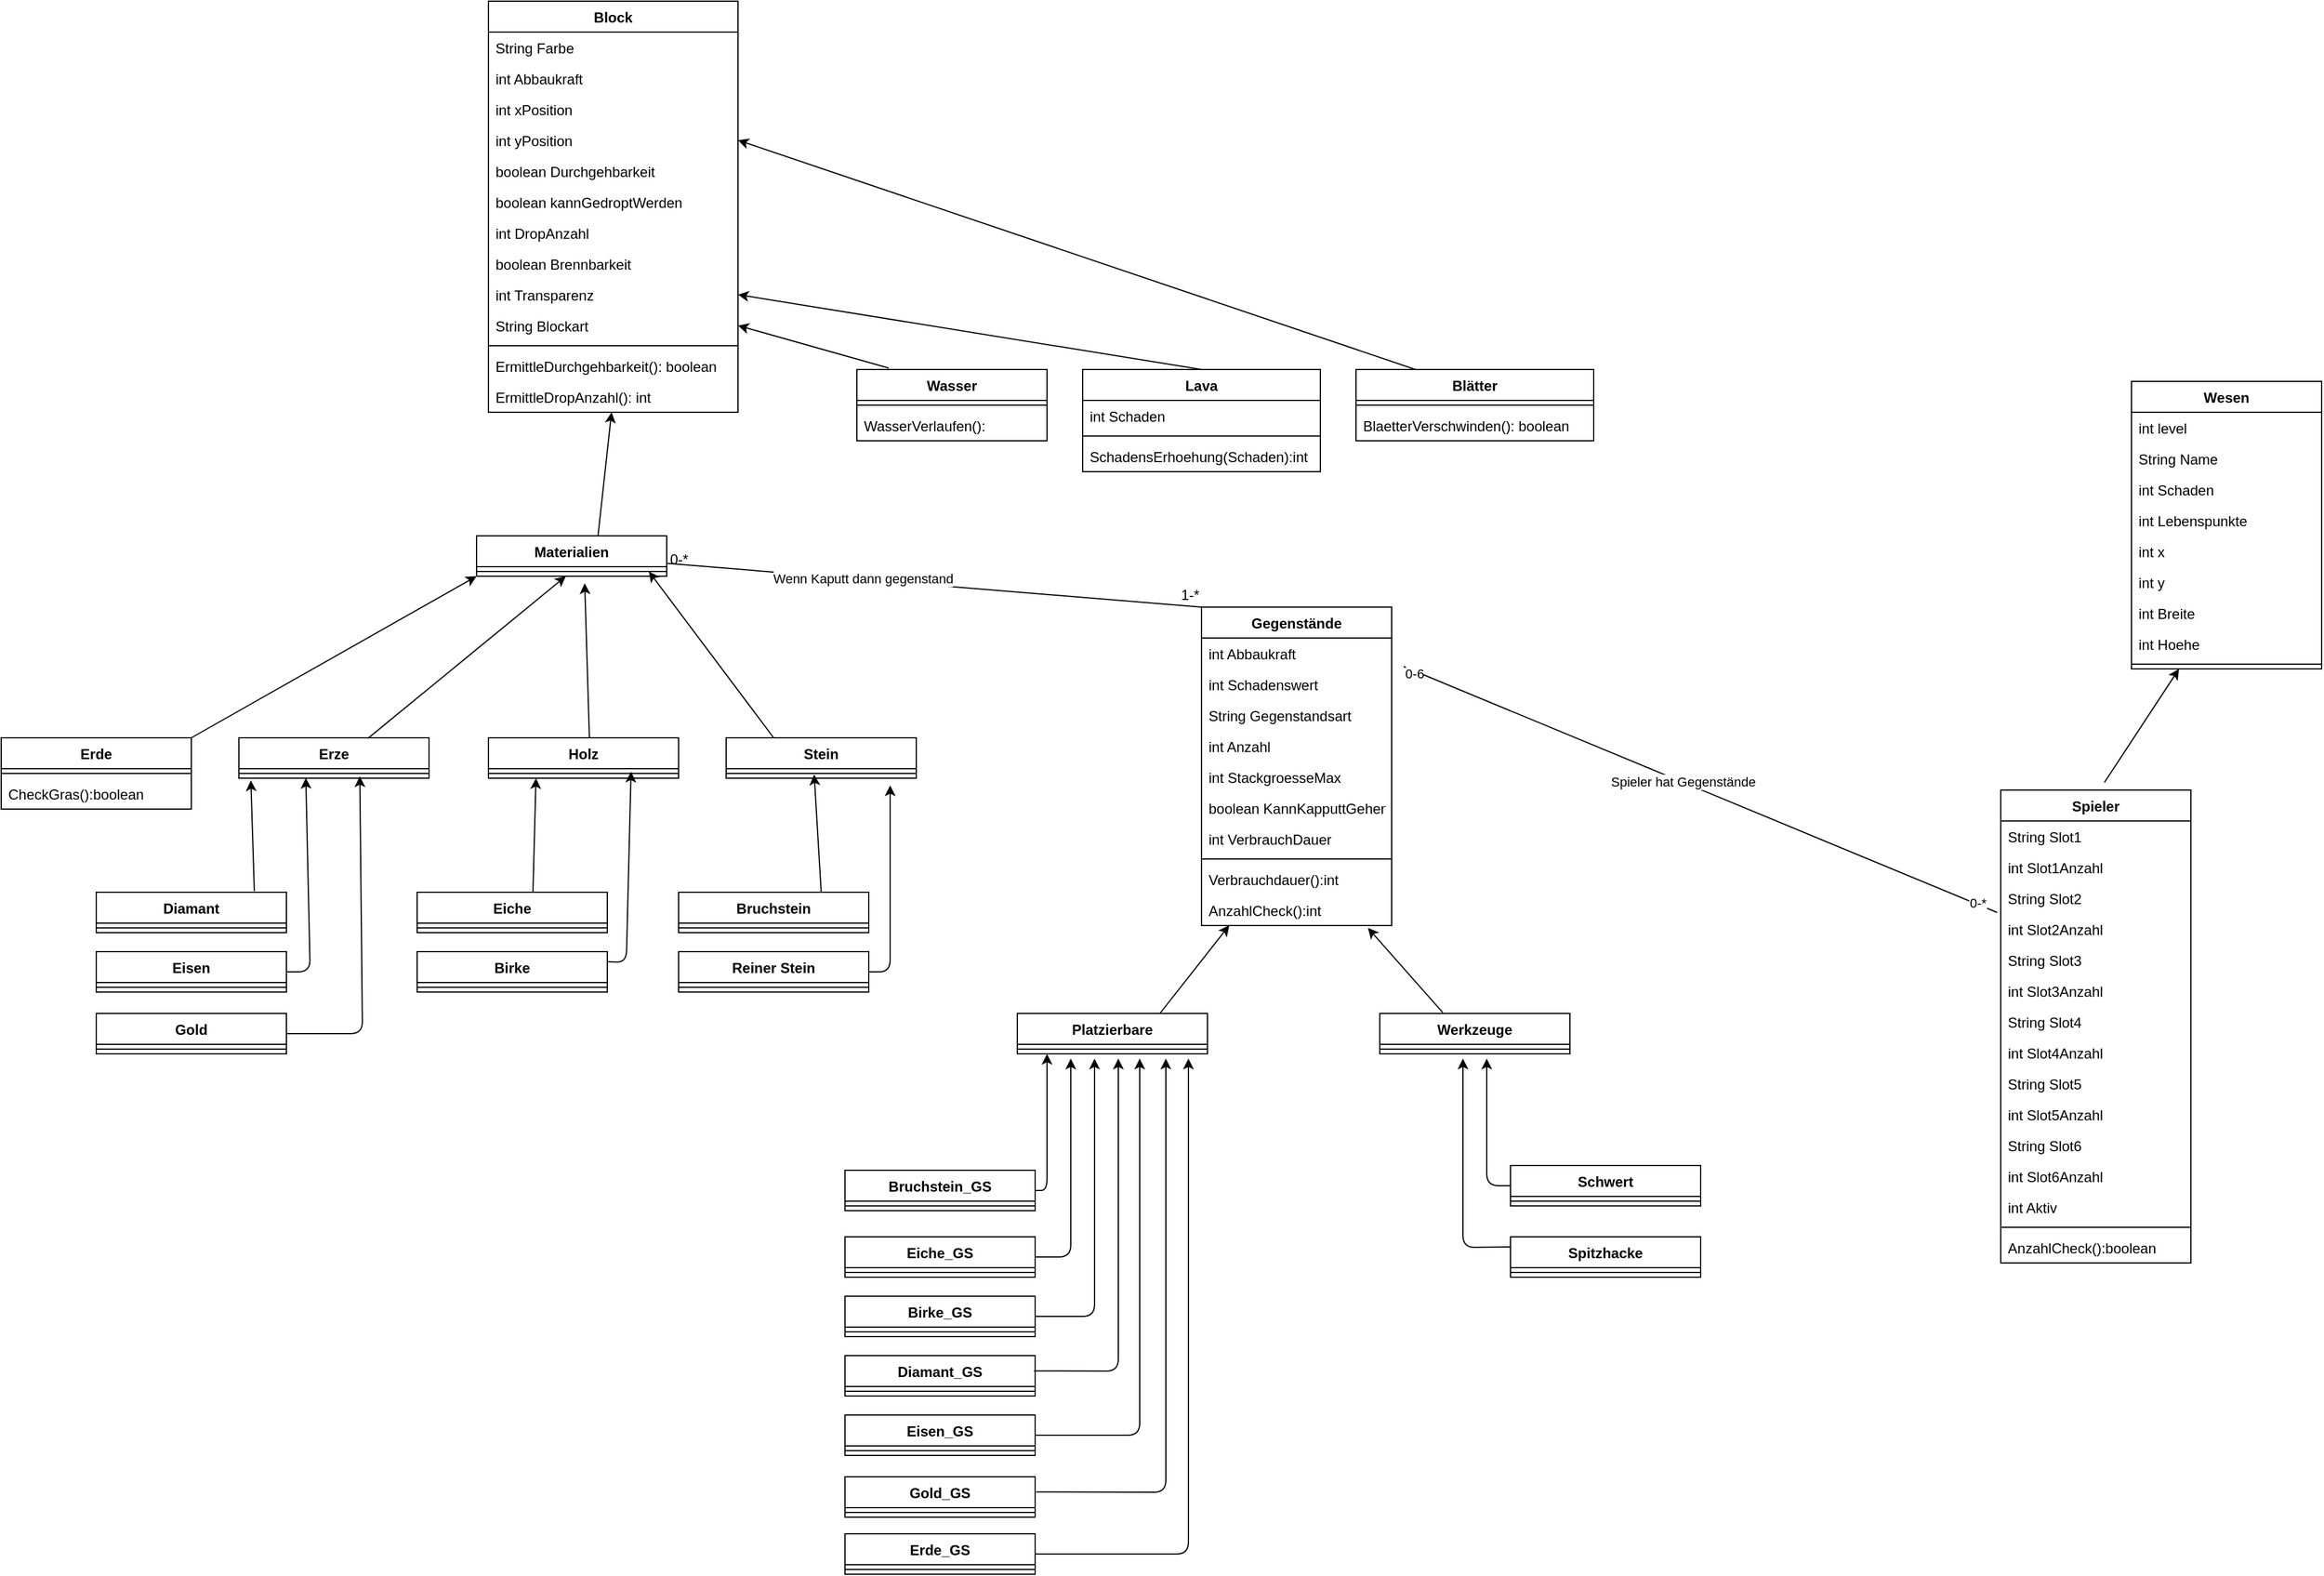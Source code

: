 <mxfile version="13.9.9" type="device"><diagram id="7vHJzy6XDyHTg5dE3Ks3" name="Page-1"><mxGraphModel dx="1560" dy="995" grid="1" gridSize="10" guides="1" tooltips="1" connect="1" arrows="1" fold="1" page="1" pageScale="1" pageWidth="4681" pageHeight="3300" math="0" shadow="0"><root><mxCell id="0"/><mxCell id="1" parent="0"/><mxCell id="5geJouRTrV1WWw70Z9Rp-2" value="Block" style="swimlane;fontStyle=1;align=center;verticalAlign=top;childLayout=stackLayout;horizontal=1;startSize=26;horizontalStack=0;resizeParent=1;resizeParentMax=0;resizeLast=0;collapsible=1;marginBottom=0;" parent="1" vertex="1"><mxGeometry x="1620" y="500" width="210" height="346" as="geometry"/></mxCell><mxCell id="5geJouRTrV1WWw70Z9Rp-3" value="String Farbe&#10;" style="text;strokeColor=none;fillColor=none;align=left;verticalAlign=top;spacingLeft=4;spacingRight=4;overflow=hidden;rotatable=0;points=[[0,0.5],[1,0.5]];portConstraint=eastwest;" parent="5geJouRTrV1WWw70Z9Rp-2" vertex="1"><mxGeometry y="26" width="210" height="26" as="geometry"/></mxCell><mxCell id="5geJouRTrV1WWw70Z9Rp-108" value="int Abbaukraft" style="text;strokeColor=none;fillColor=none;align=left;verticalAlign=top;spacingLeft=4;spacingRight=4;overflow=hidden;rotatable=0;points=[[0,0.5],[1,0.5]];portConstraint=eastwest;" parent="5geJouRTrV1WWw70Z9Rp-2" vertex="1"><mxGeometry y="52" width="210" height="26" as="geometry"/></mxCell><mxCell id="5geJouRTrV1WWw70Z9Rp-109" value="int xPosition" style="text;strokeColor=none;fillColor=none;align=left;verticalAlign=top;spacingLeft=4;spacingRight=4;overflow=hidden;rotatable=0;points=[[0,0.5],[1,0.5]];portConstraint=eastwest;" parent="5geJouRTrV1WWw70Z9Rp-2" vertex="1"><mxGeometry y="78" width="210" height="26" as="geometry"/></mxCell><mxCell id="5geJouRTrV1WWw70Z9Rp-110" value="int yPosition" style="text;strokeColor=none;fillColor=none;align=left;verticalAlign=top;spacingLeft=4;spacingRight=4;overflow=hidden;rotatable=0;points=[[0,0.5],[1,0.5]];portConstraint=eastwest;" parent="5geJouRTrV1WWw70Z9Rp-2" vertex="1"><mxGeometry y="104" width="210" height="26" as="geometry"/></mxCell><mxCell id="5geJouRTrV1WWw70Z9Rp-122" value="boolean Durchgehbarkeit" style="text;strokeColor=none;fillColor=none;align=left;verticalAlign=top;spacingLeft=4;spacingRight=4;overflow=hidden;rotatable=0;points=[[0,0.5],[1,0.5]];portConstraint=eastwest;" parent="5geJouRTrV1WWw70Z9Rp-2" vertex="1"><mxGeometry y="130" width="210" height="26" as="geometry"/></mxCell><mxCell id="1zZVCNk5r7udjWlCaSvl-1" value="boolean kannGedroptWerden" style="text;strokeColor=none;fillColor=none;align=left;verticalAlign=top;spacingLeft=4;spacingRight=4;overflow=hidden;rotatable=0;points=[[0,0.5],[1,0.5]];portConstraint=eastwest;" parent="5geJouRTrV1WWw70Z9Rp-2" vertex="1"><mxGeometry y="156" width="210" height="26" as="geometry"/></mxCell><mxCell id="1zZVCNk5r7udjWlCaSvl-2" value="int DropAnzahl" style="text;strokeColor=none;fillColor=none;align=left;verticalAlign=top;spacingLeft=4;spacingRight=4;overflow=hidden;rotatable=0;points=[[0,0.5],[1,0.5]];portConstraint=eastwest;" parent="5geJouRTrV1WWw70Z9Rp-2" vertex="1"><mxGeometry y="182" width="210" height="26" as="geometry"/></mxCell><mxCell id="7WBk_YaZGQu58c0_EUD8-1" value="boolean Brennbarkeit&#10;" style="text;strokeColor=none;fillColor=none;align=left;verticalAlign=top;spacingLeft=4;spacingRight=4;overflow=hidden;rotatable=0;points=[[0,0.5],[1,0.5]];portConstraint=eastwest;" parent="5geJouRTrV1WWw70Z9Rp-2" vertex="1"><mxGeometry y="208" width="210" height="26" as="geometry"/></mxCell><mxCell id="Uwjnx_xtodK4OvvOHSI_-1" value="int Transparenz" style="text;strokeColor=none;fillColor=none;align=left;verticalAlign=top;spacingLeft=4;spacingRight=4;overflow=hidden;rotatable=0;points=[[0,0.5],[1,0.5]];portConstraint=eastwest;" parent="5geJouRTrV1WWw70Z9Rp-2" vertex="1"><mxGeometry y="234" width="210" height="26" as="geometry"/></mxCell><mxCell id="3" value="String Blockart" style="text;strokeColor=none;fillColor=none;align=left;verticalAlign=top;spacingLeft=4;spacingRight=4;overflow=hidden;rotatable=0;points=[[0,0.5],[1,0.5]];portConstraint=eastwest;" parent="5geJouRTrV1WWw70Z9Rp-2" vertex="1"><mxGeometry y="260" width="210" height="26" as="geometry"/></mxCell><mxCell id="5geJouRTrV1WWw70Z9Rp-4" value="" style="line;strokeWidth=1;fillColor=none;align=left;verticalAlign=middle;spacingTop=-1;spacingLeft=3;spacingRight=3;rotatable=0;labelPosition=right;points=[];portConstraint=eastwest;" parent="5geJouRTrV1WWw70Z9Rp-2" vertex="1"><mxGeometry y="286" width="210" height="8" as="geometry"/></mxCell><mxCell id="5geJouRTrV1WWw70Z9Rp-5" value="ErmittleDurchgehbarkeit(): boolean" style="text;strokeColor=none;fillColor=none;align=left;verticalAlign=top;spacingLeft=4;spacingRight=4;overflow=hidden;rotatable=0;points=[[0,0.5],[1,0.5]];portConstraint=eastwest;" parent="5geJouRTrV1WWw70Z9Rp-2" vertex="1"><mxGeometry y="294" width="210" height="26" as="geometry"/></mxCell><mxCell id="1zZVCNk5r7udjWlCaSvl-3" value="ErmittleDropAnzahl(): int" style="text;strokeColor=none;fillColor=none;align=left;verticalAlign=top;spacingLeft=4;spacingRight=4;overflow=hidden;rotatable=0;points=[[0,0.5],[1,0.5]];portConstraint=eastwest;" parent="5geJouRTrV1WWw70Z9Rp-2" vertex="1"><mxGeometry y="320" width="210" height="26" as="geometry"/></mxCell><mxCell id="5geJouRTrV1WWw70Z9Rp-7" value="Erze" style="swimlane;fontStyle=1;align=center;verticalAlign=top;childLayout=stackLayout;horizontal=1;startSize=26;horizontalStack=0;resizeParent=1;resizeParentMax=0;resizeLast=0;collapsible=1;marginBottom=0;" parent="1" vertex="1"><mxGeometry x="1410" y="1120" width="160" height="34" as="geometry"/></mxCell><mxCell id="5geJouRTrV1WWw70Z9Rp-9" value="" style="line;strokeWidth=1;fillColor=none;align=left;verticalAlign=middle;spacingTop=-1;spacingLeft=3;spacingRight=3;rotatable=0;labelPosition=right;points=[];portConstraint=eastwest;" parent="5geJouRTrV1WWw70Z9Rp-7" vertex="1"><mxGeometry y="26" width="160" height="8" as="geometry"/></mxCell><mxCell id="5geJouRTrV1WWw70Z9Rp-19" value="Stein" style="swimlane;fontStyle=1;align=center;verticalAlign=top;childLayout=stackLayout;horizontal=1;startSize=26;horizontalStack=0;resizeParent=1;resizeParentMax=0;resizeLast=0;collapsible=1;marginBottom=0;" parent="1" vertex="1"><mxGeometry x="1820" y="1120" width="160" height="34" as="geometry"/></mxCell><mxCell id="5geJouRTrV1WWw70Z9Rp-21" value="" style="line;strokeWidth=1;fillColor=none;align=left;verticalAlign=middle;spacingTop=-1;spacingLeft=3;spacingRight=3;rotatable=0;labelPosition=right;points=[];portConstraint=eastwest;" parent="5geJouRTrV1WWw70Z9Rp-19" vertex="1"><mxGeometry y="26" width="160" height="8" as="geometry"/></mxCell><mxCell id="5geJouRTrV1WWw70Z9Rp-23" value="Holz" style="swimlane;fontStyle=1;align=center;verticalAlign=top;childLayout=stackLayout;horizontal=1;startSize=26;horizontalStack=0;resizeParent=1;resizeParentMax=0;resizeLast=0;collapsible=1;marginBottom=0;" parent="1" vertex="1"><mxGeometry x="1620" y="1120" width="160" height="34" as="geometry"/></mxCell><mxCell id="5geJouRTrV1WWw70Z9Rp-25" value="" style="line;strokeWidth=1;fillColor=none;align=left;verticalAlign=middle;spacingTop=-1;spacingLeft=3;spacingRight=3;rotatable=0;labelPosition=right;points=[];portConstraint=eastwest;" parent="5geJouRTrV1WWw70Z9Rp-23" vertex="1"><mxGeometry y="26" width="160" height="8" as="geometry"/></mxCell><mxCell id="5geJouRTrV1WWw70Z9Rp-34" value="Wasser" style="swimlane;fontStyle=1;align=center;verticalAlign=top;childLayout=stackLayout;horizontal=1;startSize=26;horizontalStack=0;resizeParent=1;resizeParentMax=0;resizeLast=0;collapsible=1;marginBottom=0;" parent="1" vertex="1"><mxGeometry x="1930" y="810" width="160" height="60" as="geometry"/></mxCell><mxCell id="5geJouRTrV1WWw70Z9Rp-36" value="" style="line;strokeWidth=1;fillColor=none;align=left;verticalAlign=middle;spacingTop=-1;spacingLeft=3;spacingRight=3;rotatable=0;labelPosition=right;points=[];portConstraint=eastwest;" parent="5geJouRTrV1WWw70Z9Rp-34" vertex="1"><mxGeometry y="26" width="160" height="8" as="geometry"/></mxCell><mxCell id="5geJouRTrV1WWw70Z9Rp-37" value="WasserVerlaufen():" style="text;strokeColor=none;fillColor=none;align=left;verticalAlign=top;spacingLeft=4;spacingRight=4;overflow=hidden;rotatable=0;points=[[0,0.5],[1,0.5]];portConstraint=eastwest;" parent="5geJouRTrV1WWw70Z9Rp-34" vertex="1"><mxGeometry y="34" width="160" height="26" as="geometry"/></mxCell><mxCell id="5geJouRTrV1WWw70Z9Rp-38" value="Lava" style="swimlane;fontStyle=1;align=center;verticalAlign=top;childLayout=stackLayout;horizontal=1;startSize=26;horizontalStack=0;resizeParent=1;resizeParentMax=0;resizeLast=0;collapsible=1;marginBottom=0;" parent="1" vertex="1"><mxGeometry x="2120" y="810" width="200" height="86" as="geometry"/></mxCell><mxCell id="5geJouRTrV1WWw70Z9Rp-39" value="int Schaden" style="text;strokeColor=none;fillColor=none;align=left;verticalAlign=top;spacingLeft=4;spacingRight=4;overflow=hidden;rotatable=0;points=[[0,0.5],[1,0.5]];portConstraint=eastwest;" parent="5geJouRTrV1WWw70Z9Rp-38" vertex="1"><mxGeometry y="26" width="200" height="26" as="geometry"/></mxCell><mxCell id="5geJouRTrV1WWw70Z9Rp-40" value="" style="line;strokeWidth=1;fillColor=none;align=left;verticalAlign=middle;spacingTop=-1;spacingLeft=3;spacingRight=3;rotatable=0;labelPosition=right;points=[];portConstraint=eastwest;" parent="5geJouRTrV1WWw70Z9Rp-38" vertex="1"><mxGeometry y="52" width="200" height="8" as="geometry"/></mxCell><mxCell id="5geJouRTrV1WWw70Z9Rp-41" value="SchadensErhoehung(Schaden):int" style="text;strokeColor=none;fillColor=none;align=left;verticalAlign=top;spacingLeft=4;spacingRight=4;overflow=hidden;rotatable=0;points=[[0,0.5],[1,0.5]];portConstraint=eastwest;" parent="5geJouRTrV1WWw70Z9Rp-38" vertex="1"><mxGeometry y="60" width="200" height="26" as="geometry"/></mxCell><mxCell id="5geJouRTrV1WWw70Z9Rp-42" value="" style="endArrow=classic;html=1;exitX=0.167;exitY=-0.021;exitDx=0;exitDy=0;exitPerimeter=0;entryX=1;entryY=0.5;entryDx=0;entryDy=0;" parent="1" source="5geJouRTrV1WWw70Z9Rp-34" edge="1"><mxGeometry width="50" height="50" relative="1" as="geometry"><mxPoint x="1670" y="800" as="sourcePoint"/><mxPoint x="1830" y="773" as="targetPoint"/></mxGeometry></mxCell><mxCell id="5geJouRTrV1WWw70Z9Rp-43" value="" style="endArrow=classic;html=1;exitX=0.5;exitY=0;exitDx=0;exitDy=0;entryX=1;entryY=0.5;entryDx=0;entryDy=0;" parent="1" source="5geJouRTrV1WWw70Z9Rp-38" target="Uwjnx_xtodK4OvvOHSI_-1" edge="1"><mxGeometry width="50" height="50" relative="1" as="geometry"><mxPoint x="1670" y="800" as="sourcePoint"/><mxPoint x="1720" y="750" as="targetPoint"/></mxGeometry></mxCell><mxCell id="5geJouRTrV1WWw70Z9Rp-44" value="Diamant" style="swimlane;fontStyle=1;align=center;verticalAlign=top;childLayout=stackLayout;horizontal=1;startSize=26;horizontalStack=0;resizeParent=1;resizeParentMax=0;resizeLast=0;collapsible=1;marginBottom=0;" parent="1" vertex="1"><mxGeometry x="1290" y="1250" width="160" height="34" as="geometry"><mxRectangle x="1290" y="1250" width="80" height="26" as="alternateBounds"/></mxGeometry></mxCell><mxCell id="5geJouRTrV1WWw70Z9Rp-46" value="" style="line;strokeWidth=1;fillColor=none;align=left;verticalAlign=middle;spacingTop=-1;spacingLeft=3;spacingRight=3;rotatable=0;labelPosition=right;points=[];portConstraint=eastwest;" parent="5geJouRTrV1WWw70Z9Rp-44" vertex="1"><mxGeometry y="26" width="160" height="8" as="geometry"/></mxCell><mxCell id="5geJouRTrV1WWw70Z9Rp-48" value="Eisen" style="swimlane;fontStyle=1;align=center;verticalAlign=top;childLayout=stackLayout;horizontal=1;startSize=26;horizontalStack=0;resizeParent=1;resizeParentMax=0;resizeLast=0;collapsible=1;marginBottom=0;" parent="1" vertex="1"><mxGeometry x="1290" y="1300" width="160" height="34" as="geometry"/></mxCell><mxCell id="5geJouRTrV1WWw70Z9Rp-50" value="" style="line;strokeWidth=1;fillColor=none;align=left;verticalAlign=middle;spacingTop=-1;spacingLeft=3;spacingRight=3;rotatable=0;labelPosition=right;points=[];portConstraint=eastwest;" parent="5geJouRTrV1WWw70Z9Rp-48" vertex="1"><mxGeometry y="26" width="160" height="8" as="geometry"/></mxCell><mxCell id="5geJouRTrV1WWw70Z9Rp-52" value="Gold" style="swimlane;fontStyle=1;align=center;verticalAlign=top;childLayout=stackLayout;horizontal=1;startSize=26;horizontalStack=0;resizeParent=1;resizeParentMax=0;resizeLast=0;collapsible=1;marginBottom=0;" parent="1" vertex="1"><mxGeometry x="1290" y="1352" width="160" height="34" as="geometry"/></mxCell><mxCell id="5geJouRTrV1WWw70Z9Rp-54" value="" style="line;strokeWidth=1;fillColor=none;align=left;verticalAlign=middle;spacingTop=-1;spacingLeft=3;spacingRight=3;rotatable=0;labelPosition=right;points=[];portConstraint=eastwest;" parent="5geJouRTrV1WWw70Z9Rp-52" vertex="1"><mxGeometry y="26" width="160" height="8" as="geometry"/></mxCell><mxCell id="5geJouRTrV1WWw70Z9Rp-59" value="Eiche" style="swimlane;fontStyle=1;align=center;verticalAlign=top;childLayout=stackLayout;horizontal=1;startSize=26;horizontalStack=0;resizeParent=1;resizeParentMax=0;resizeLast=0;collapsible=1;marginBottom=0;" parent="1" vertex="1"><mxGeometry x="1560" y="1250" width="160" height="34" as="geometry"/></mxCell><mxCell id="5geJouRTrV1WWw70Z9Rp-61" value="" style="line;strokeWidth=1;fillColor=none;align=left;verticalAlign=middle;spacingTop=-1;spacingLeft=3;spacingRight=3;rotatable=0;labelPosition=right;points=[];portConstraint=eastwest;" parent="5geJouRTrV1WWw70Z9Rp-59" vertex="1"><mxGeometry y="26" width="160" height="8" as="geometry"/></mxCell><mxCell id="5geJouRTrV1WWw70Z9Rp-63" value="Birke" style="swimlane;fontStyle=1;align=center;verticalAlign=top;childLayout=stackLayout;horizontal=1;startSize=26;horizontalStack=0;resizeParent=1;resizeParentMax=0;resizeLast=0;collapsible=1;marginBottom=0;" parent="1" vertex="1"><mxGeometry x="1560" y="1300" width="160" height="34" as="geometry"/></mxCell><mxCell id="5geJouRTrV1WWw70Z9Rp-65" value="" style="line;strokeWidth=1;fillColor=none;align=left;verticalAlign=middle;spacingTop=-1;spacingLeft=3;spacingRight=3;rotatable=0;labelPosition=right;points=[];portConstraint=eastwest;" parent="5geJouRTrV1WWw70Z9Rp-63" vertex="1"><mxGeometry y="26" width="160" height="8" as="geometry"/></mxCell><mxCell id="5geJouRTrV1WWw70Z9Rp-69" value="Reiner Stein" style="swimlane;fontStyle=1;align=center;verticalAlign=top;childLayout=stackLayout;horizontal=1;startSize=26;horizontalStack=0;resizeParent=1;resizeParentMax=0;resizeLast=0;collapsible=1;marginBottom=0;" parent="1" vertex="1"><mxGeometry x="1780" y="1300" width="160" height="34" as="geometry"/></mxCell><mxCell id="5geJouRTrV1WWw70Z9Rp-71" value="" style="line;strokeWidth=1;fillColor=none;align=left;verticalAlign=middle;spacingTop=-1;spacingLeft=3;spacingRight=3;rotatable=0;labelPosition=right;points=[];portConstraint=eastwest;" parent="5geJouRTrV1WWw70Z9Rp-69" vertex="1"><mxGeometry y="26" width="160" height="8" as="geometry"/></mxCell><mxCell id="5geJouRTrV1WWw70Z9Rp-73" value="Bruchstein" style="swimlane;fontStyle=1;align=center;verticalAlign=top;childLayout=stackLayout;horizontal=1;startSize=26;horizontalStack=0;resizeParent=1;resizeParentMax=0;resizeLast=0;collapsible=1;marginBottom=0;" parent="1" vertex="1"><mxGeometry x="1780" y="1250" width="160" height="34" as="geometry"/></mxCell><mxCell id="5geJouRTrV1WWw70Z9Rp-75" value="" style="line;strokeWidth=1;fillColor=none;align=left;verticalAlign=middle;spacingTop=-1;spacingLeft=3;spacingRight=3;rotatable=0;labelPosition=right;points=[];portConstraint=eastwest;" parent="5geJouRTrV1WWw70Z9Rp-73" vertex="1"><mxGeometry y="26" width="160" height="8" as="geometry"/></mxCell><mxCell id="5geJouRTrV1WWw70Z9Rp-79" value="Gegenstände" style="swimlane;fontStyle=1;align=center;verticalAlign=top;childLayout=stackLayout;horizontal=1;startSize=26;horizontalStack=0;resizeParent=1;resizeParentMax=0;resizeLast=0;collapsible=1;marginBottom=0;" parent="1" vertex="1"><mxGeometry x="2220" y="1010" width="160" height="268" as="geometry"/></mxCell><mxCell id="5geJouRTrV1WWw70Z9Rp-80" value="int Abbaukraft" style="text;strokeColor=none;fillColor=none;align=left;verticalAlign=top;spacingLeft=4;spacingRight=4;overflow=hidden;rotatable=0;points=[[0,0.5],[1,0.5]];portConstraint=eastwest;" parent="5geJouRTrV1WWw70Z9Rp-79" vertex="1"><mxGeometry y="26" width="160" height="26" as="geometry"/></mxCell><mxCell id="5geJouRTrV1WWw70Z9Rp-135" value="int Schadenswert" style="text;strokeColor=none;fillColor=none;align=left;verticalAlign=top;spacingLeft=4;spacingRight=4;overflow=hidden;rotatable=0;points=[[0,0.5],[1,0.5]];portConstraint=eastwest;" parent="5geJouRTrV1WWw70Z9Rp-79" vertex="1"><mxGeometry y="52" width="160" height="26" as="geometry"/></mxCell><mxCell id="NDjzhk-DgKgl2PdgMVwz-24" value="String Gegenstandsart" style="text;strokeColor=none;fillColor=none;align=left;verticalAlign=top;spacingLeft=4;spacingRight=4;overflow=hidden;rotatable=0;points=[[0,0.5],[1,0.5]];portConstraint=eastwest;" parent="5geJouRTrV1WWw70Z9Rp-79" vertex="1"><mxGeometry y="78" width="160" height="26" as="geometry"/></mxCell><mxCell id="5geJouRTrV1WWw70Z9Rp-137" value="int Anzahl" style="text;strokeColor=none;fillColor=none;align=left;verticalAlign=top;spacingLeft=4;spacingRight=4;overflow=hidden;rotatable=0;points=[[0,0.5],[1,0.5]];portConstraint=eastwest;" parent="5geJouRTrV1WWw70Z9Rp-79" vertex="1"><mxGeometry y="104" width="160" height="26" as="geometry"/></mxCell><mxCell id="NDjzhk-DgKgl2PdgMVwz-23" value="int StackgroesseMax" style="text;strokeColor=none;fillColor=none;align=left;verticalAlign=top;spacingLeft=4;spacingRight=4;overflow=hidden;rotatable=0;points=[[0,0.5],[1,0.5]];portConstraint=eastwest;" parent="5geJouRTrV1WWw70Z9Rp-79" vertex="1"><mxGeometry y="130" width="160" height="26" as="geometry"/></mxCell><mxCell id="NDjzhk-DgKgl2PdgMVwz-25" value="boolean KannKapputtGehen" style="text;strokeColor=none;fillColor=none;align=left;verticalAlign=top;spacingLeft=4;spacingRight=4;overflow=hidden;rotatable=0;points=[[0,0.5],[1,0.5]];portConstraint=eastwest;" parent="5geJouRTrV1WWw70Z9Rp-79" vertex="1"><mxGeometry y="156" width="160" height="26" as="geometry"/></mxCell><mxCell id="NDjzhk-DgKgl2PdgMVwz-26" value="int VerbrauchDauer" style="text;strokeColor=none;fillColor=none;align=left;verticalAlign=top;spacingLeft=4;spacingRight=4;overflow=hidden;rotatable=0;points=[[0,0.5],[1,0.5]];portConstraint=eastwest;" parent="5geJouRTrV1WWw70Z9Rp-79" vertex="1"><mxGeometry y="182" width="160" height="26" as="geometry"/></mxCell><mxCell id="5geJouRTrV1WWw70Z9Rp-81" value="" style="line;strokeWidth=1;fillColor=none;align=left;verticalAlign=middle;spacingTop=-1;spacingLeft=3;spacingRight=3;rotatable=0;labelPosition=right;points=[];portConstraint=eastwest;" parent="5geJouRTrV1WWw70Z9Rp-79" vertex="1"><mxGeometry y="208" width="160" height="8" as="geometry"/></mxCell><mxCell id="NDjzhk-DgKgl2PdgMVwz-27" value="Verbrauchdauer():int" style="text;strokeColor=none;fillColor=none;align=left;verticalAlign=top;spacingLeft=4;spacingRight=4;overflow=hidden;rotatable=0;points=[[0,0.5],[1,0.5]];portConstraint=eastwest;" parent="5geJouRTrV1WWw70Z9Rp-79" vertex="1"><mxGeometry y="216" width="160" height="26" as="geometry"/></mxCell><mxCell id="NDjzhk-DgKgl2PdgMVwz-54" value="AnzahlCheck():int" style="text;strokeColor=none;fillColor=none;align=left;verticalAlign=top;spacingLeft=4;spacingRight=4;overflow=hidden;rotatable=0;points=[[0,0.5],[1,0.5]];portConstraint=eastwest;" parent="5geJouRTrV1WWw70Z9Rp-79" vertex="1"><mxGeometry y="242" width="160" height="26" as="geometry"/></mxCell><mxCell id="5geJouRTrV1WWw70Z9Rp-83" value="Wesen" style="swimlane;fontStyle=1;align=center;verticalAlign=top;childLayout=stackLayout;horizontal=1;startSize=26;horizontalStack=0;resizeParent=1;resizeParentMax=0;resizeLast=0;collapsible=1;marginBottom=0;" parent="1" vertex="1"><mxGeometry x="3002.52" y="820" width="160" height="242" as="geometry"/></mxCell><mxCell id="5geJouRTrV1WWw70Z9Rp-84" value="int level" style="text;strokeColor=none;fillColor=none;align=left;verticalAlign=top;spacingLeft=4;spacingRight=4;overflow=hidden;rotatable=0;points=[[0,0.5],[1,0.5]];portConstraint=eastwest;" parent="5geJouRTrV1WWw70Z9Rp-83" vertex="1"><mxGeometry y="26" width="160" height="26" as="geometry"/></mxCell><mxCell id="5geJouRTrV1WWw70Z9Rp-123" value="String Name" style="text;strokeColor=none;fillColor=none;align=left;verticalAlign=top;spacingLeft=4;spacingRight=4;overflow=hidden;rotatable=0;points=[[0,0.5],[1,0.5]];portConstraint=eastwest;" parent="5geJouRTrV1WWw70Z9Rp-83" vertex="1"><mxGeometry y="52" width="160" height="26" as="geometry"/></mxCell><mxCell id="5geJouRTrV1WWw70Z9Rp-125" value="int Schaden" style="text;strokeColor=none;fillColor=none;align=left;verticalAlign=top;spacingLeft=4;spacingRight=4;overflow=hidden;rotatable=0;points=[[0,0.5],[1,0.5]];portConstraint=eastwest;" parent="5geJouRTrV1WWw70Z9Rp-83" vertex="1"><mxGeometry y="78" width="160" height="26" as="geometry"/></mxCell><mxCell id="5geJouRTrV1WWw70Z9Rp-136" value="int Lebenspunkte" style="text;strokeColor=none;fillColor=none;align=left;verticalAlign=top;spacingLeft=4;spacingRight=4;overflow=hidden;rotatable=0;points=[[0,0.5],[1,0.5]];portConstraint=eastwest;" parent="5geJouRTrV1WWw70Z9Rp-83" vertex="1"><mxGeometry y="104" width="160" height="26" as="geometry"/></mxCell><mxCell id="15" value="int x" style="text;strokeColor=none;fillColor=none;align=left;verticalAlign=top;spacingLeft=4;spacingRight=4;overflow=hidden;rotatable=0;points=[[0,0.5],[1,0.5]];portConstraint=eastwest;" parent="5geJouRTrV1WWw70Z9Rp-83" vertex="1"><mxGeometry y="130" width="160" height="26" as="geometry"/></mxCell><mxCell id="16" value="int y" style="text;strokeColor=none;fillColor=none;align=left;verticalAlign=top;spacingLeft=4;spacingRight=4;overflow=hidden;rotatable=0;points=[[0,0.5],[1,0.5]];portConstraint=eastwest;" parent="5geJouRTrV1WWw70Z9Rp-83" vertex="1"><mxGeometry y="156" width="160" height="26" as="geometry"/></mxCell><mxCell id="17" value="int Breite&#10;" style="text;strokeColor=none;fillColor=none;align=left;verticalAlign=top;spacingLeft=4;spacingRight=4;overflow=hidden;rotatable=0;points=[[0,0.5],[1,0.5]];portConstraint=eastwest;" parent="5geJouRTrV1WWw70Z9Rp-83" vertex="1"><mxGeometry y="182" width="160" height="26" as="geometry"/></mxCell><mxCell id="18" value="int Hoehe" style="text;strokeColor=none;fillColor=none;align=left;verticalAlign=top;spacingLeft=4;spacingRight=4;overflow=hidden;rotatable=0;points=[[0,0.5],[1,0.5]];portConstraint=eastwest;" parent="5geJouRTrV1WWw70Z9Rp-83" vertex="1"><mxGeometry y="208" width="160" height="26" as="geometry"/></mxCell><mxCell id="5geJouRTrV1WWw70Z9Rp-85" value="" style="line;strokeWidth=1;fillColor=none;align=left;verticalAlign=middle;spacingTop=-1;spacingLeft=3;spacingRight=3;rotatable=0;labelPosition=right;points=[];portConstraint=eastwest;" parent="5geJouRTrV1WWw70Z9Rp-83" vertex="1"><mxGeometry y="234" width="160" height="8" as="geometry"/></mxCell><mxCell id="5geJouRTrV1WWw70Z9Rp-88" value="Spieler" style="swimlane;fontStyle=1;align=center;verticalAlign=top;childLayout=stackLayout;horizontal=1;startSize=26;horizontalStack=0;resizeParent=1;resizeParentMax=0;resizeLast=0;collapsible=1;marginBottom=0;" parent="1" vertex="1"><mxGeometry x="2892.52" y="1164" width="160" height="398" as="geometry"/></mxCell><mxCell id="8" value="String Slot1" style="text;strokeColor=none;fillColor=none;align=left;verticalAlign=top;spacingLeft=4;spacingRight=4;overflow=hidden;rotatable=0;points=[[0,0.5],[1,0.5]];portConstraint=eastwest;" parent="5geJouRTrV1WWw70Z9Rp-88" vertex="1"><mxGeometry y="26" width="160" height="26" as="geometry"/></mxCell><mxCell id="5" value="int Slot1Anzahl" style="text;strokeColor=none;fillColor=none;align=left;verticalAlign=top;spacingLeft=4;spacingRight=4;overflow=hidden;rotatable=0;points=[[0,0.5],[1,0.5]];portConstraint=eastwest;" parent="5geJouRTrV1WWw70Z9Rp-88" vertex="1"><mxGeometry y="52" width="160" height="26" as="geometry"/></mxCell><mxCell id="6" value="String Slot2" style="text;strokeColor=none;fillColor=none;align=left;verticalAlign=top;spacingLeft=4;spacingRight=4;overflow=hidden;rotatable=0;points=[[0,0.5],[1,0.5]];portConstraint=eastwest;" parent="5geJouRTrV1WWw70Z9Rp-88" vertex="1"><mxGeometry y="78" width="160" height="26" as="geometry"/></mxCell><mxCell id="7" value="int Slot2Anzahl" style="text;strokeColor=none;fillColor=none;align=left;verticalAlign=top;spacingLeft=4;spacingRight=4;overflow=hidden;rotatable=0;points=[[0,0.5],[1,0.5]];portConstraint=eastwest;" parent="5geJouRTrV1WWw70Z9Rp-88" vertex="1"><mxGeometry y="104" width="160" height="26" as="geometry"/></mxCell><mxCell id="5geJouRTrV1WWw70Z9Rp-89" value="String Slot3" style="text;strokeColor=none;fillColor=none;align=left;verticalAlign=top;spacingLeft=4;spacingRight=4;overflow=hidden;rotatable=0;points=[[0,0.5],[1,0.5]];portConstraint=eastwest;" parent="5geJouRTrV1WWw70Z9Rp-88" vertex="1"><mxGeometry y="130" width="160" height="26" as="geometry"/></mxCell><mxCell id="4" value="int Slot3Anzahl" style="text;strokeColor=none;fillColor=none;align=left;verticalAlign=top;spacingLeft=4;spacingRight=4;overflow=hidden;rotatable=0;points=[[0,0.5],[1,0.5]];portConstraint=eastwest;" parent="5geJouRTrV1WWw70Z9Rp-88" vertex="1"><mxGeometry y="156" width="160" height="26" as="geometry"/></mxCell><mxCell id="9" value="String Slot4" style="text;strokeColor=none;fillColor=none;align=left;verticalAlign=top;spacingLeft=4;spacingRight=4;overflow=hidden;rotatable=0;points=[[0,0.5],[1,0.5]];portConstraint=eastwest;" parent="5geJouRTrV1WWw70Z9Rp-88" vertex="1"><mxGeometry y="182" width="160" height="26" as="geometry"/></mxCell><mxCell id="10" value="int Slot4Anzahl" style="text;strokeColor=none;fillColor=none;align=left;verticalAlign=top;spacingLeft=4;spacingRight=4;overflow=hidden;rotatable=0;points=[[0,0.5],[1,0.5]];portConstraint=eastwest;" parent="5geJouRTrV1WWw70Z9Rp-88" vertex="1"><mxGeometry y="208" width="160" height="26" as="geometry"/></mxCell><mxCell id="11" value="String Slot5" style="text;strokeColor=none;fillColor=none;align=left;verticalAlign=top;spacingLeft=4;spacingRight=4;overflow=hidden;rotatable=0;points=[[0,0.5],[1,0.5]];portConstraint=eastwest;" parent="5geJouRTrV1WWw70Z9Rp-88" vertex="1"><mxGeometry y="234" width="160" height="26" as="geometry"/></mxCell><mxCell id="12" value="int Slot5Anzahl" style="text;strokeColor=none;fillColor=none;align=left;verticalAlign=top;spacingLeft=4;spacingRight=4;overflow=hidden;rotatable=0;points=[[0,0.5],[1,0.5]];portConstraint=eastwest;" parent="5geJouRTrV1WWw70Z9Rp-88" vertex="1"><mxGeometry y="260" width="160" height="26" as="geometry"/></mxCell><mxCell id="13" value="String Slot6" style="text;strokeColor=none;fillColor=none;align=left;verticalAlign=top;spacingLeft=4;spacingRight=4;overflow=hidden;rotatable=0;points=[[0,0.5],[1,0.5]];portConstraint=eastwest;" parent="5geJouRTrV1WWw70Z9Rp-88" vertex="1"><mxGeometry y="286" width="160" height="26" as="geometry"/></mxCell><mxCell id="14" value="int Slot6Anzahl" style="text;strokeColor=none;fillColor=none;align=left;verticalAlign=top;spacingLeft=4;spacingRight=4;overflow=hidden;rotatable=0;points=[[0,0.5],[1,0.5]];portConstraint=eastwest;" parent="5geJouRTrV1WWw70Z9Rp-88" vertex="1"><mxGeometry y="312" width="160" height="26" as="geometry"/></mxCell><mxCell id="23" value="int Aktiv" style="text;strokeColor=none;fillColor=none;align=left;verticalAlign=top;spacingLeft=4;spacingRight=4;overflow=hidden;rotatable=0;points=[[0,0.5],[1,0.5]];portConstraint=eastwest;" parent="5geJouRTrV1WWw70Z9Rp-88" vertex="1"><mxGeometry y="338" width="160" height="26" as="geometry"/></mxCell><mxCell id="5geJouRTrV1WWw70Z9Rp-90" value="" style="line;strokeWidth=1;fillColor=none;align=left;verticalAlign=middle;spacingTop=-1;spacingLeft=3;spacingRight=3;rotatable=0;labelPosition=right;points=[];portConstraint=eastwest;" parent="5geJouRTrV1WWw70Z9Rp-88" vertex="1"><mxGeometry y="364" width="160" height="8" as="geometry"/></mxCell><mxCell id="5geJouRTrV1WWw70Z9Rp-91" value="AnzahlCheck():boolean" style="text;strokeColor=none;fillColor=none;align=left;verticalAlign=top;spacingLeft=4;spacingRight=4;overflow=hidden;rotatable=0;points=[[0,0.5],[1,0.5]];portConstraint=eastwest;" parent="5geJouRTrV1WWw70Z9Rp-88" vertex="1"><mxGeometry y="372" width="160" height="26" as="geometry"/></mxCell><mxCell id="5geJouRTrV1WWw70Z9Rp-92" value="" style="endArrow=classic;html=1;exitX=0.545;exitY=-0.016;exitDx=0;exitDy=0;exitPerimeter=0;entryX=0.25;entryY=1;entryDx=0;entryDy=0;" parent="1" source="5geJouRTrV1WWw70Z9Rp-88" target="5geJouRTrV1WWw70Z9Rp-83" edge="1"><mxGeometry width="50" height="50" relative="1" as="geometry"><mxPoint x="3112.52" y="1030" as="sourcePoint"/><mxPoint x="3054.68" y="1087.038" as="targetPoint"/></mxGeometry></mxCell><mxCell id="5geJouRTrV1WWw70Z9Rp-97" value="Spitzhacke" style="swimlane;fontStyle=1;align=center;verticalAlign=top;childLayout=stackLayout;horizontal=1;startSize=26;horizontalStack=0;resizeParent=1;resizeParentMax=0;resizeLast=0;collapsible=1;marginBottom=0;" parent="1" vertex="1"><mxGeometry x="2480" y="1540" width="160" height="34" as="geometry"/></mxCell><mxCell id="5geJouRTrV1WWw70Z9Rp-99" value="" style="line;strokeWidth=1;fillColor=none;align=left;verticalAlign=middle;spacingTop=-1;spacingLeft=3;spacingRight=3;rotatable=0;labelPosition=right;points=[];portConstraint=eastwest;" parent="5geJouRTrV1WWw70Z9Rp-97" vertex="1"><mxGeometry y="26" width="160" height="8" as="geometry"/></mxCell><mxCell id="5geJouRTrV1WWw70Z9Rp-111" value="Blätter" style="swimlane;fontStyle=1;align=center;verticalAlign=top;childLayout=stackLayout;horizontal=1;startSize=26;horizontalStack=0;resizeParent=1;resizeParentMax=0;resizeLast=0;collapsible=1;marginBottom=0;" parent="1" vertex="1"><mxGeometry x="2350" y="810" width="200" height="60" as="geometry"/></mxCell><mxCell id="5geJouRTrV1WWw70Z9Rp-113" value="" style="line;strokeWidth=1;fillColor=none;align=left;verticalAlign=middle;spacingTop=-1;spacingLeft=3;spacingRight=3;rotatable=0;labelPosition=right;points=[];portConstraint=eastwest;" parent="5geJouRTrV1WWw70Z9Rp-111" vertex="1"><mxGeometry y="26" width="200" height="8" as="geometry"/></mxCell><mxCell id="5geJouRTrV1WWw70Z9Rp-114" value="BlaetterVerschwinden(): boolean" style="text;strokeColor=none;fillColor=none;align=left;verticalAlign=top;spacingLeft=4;spacingRight=4;overflow=hidden;rotatable=0;points=[[0,0.5],[1,0.5]];portConstraint=eastwest;" parent="5geJouRTrV1WWw70Z9Rp-111" vertex="1"><mxGeometry y="34" width="200" height="26" as="geometry"/></mxCell><mxCell id="5geJouRTrV1WWw70Z9Rp-115" value="" style="endArrow=classic;html=1;exitX=0.25;exitY=0;exitDx=0;exitDy=0;entryX=1;entryY=0.5;entryDx=0;entryDy=0;" parent="1" source="5geJouRTrV1WWw70Z9Rp-111" target="5geJouRTrV1WWw70Z9Rp-110" edge="1"><mxGeometry width="50" height="50" relative="1" as="geometry"><mxPoint x="2220" y="950" as="sourcePoint"/><mxPoint x="2270" y="900" as="targetPoint"/></mxGeometry></mxCell><mxCell id="7WBk_YaZGQu58c0_EUD8-8" value="Schwert" style="swimlane;fontStyle=1;align=center;verticalAlign=top;childLayout=stackLayout;horizontal=1;startSize=26;horizontalStack=0;resizeParent=1;resizeParentMax=0;resizeLast=0;collapsible=1;marginBottom=0;" parent="1" vertex="1"><mxGeometry x="2480" y="1480" width="160" height="34" as="geometry"/></mxCell><mxCell id="7WBk_YaZGQu58c0_EUD8-10" value="" style="line;strokeWidth=1;fillColor=none;align=left;verticalAlign=middle;spacingTop=-1;spacingLeft=3;spacingRight=3;rotatable=0;labelPosition=right;points=[];portConstraint=eastwest;" parent="7WBk_YaZGQu58c0_EUD8-8" vertex="1"><mxGeometry y="26" width="160" height="8" as="geometry"/></mxCell><mxCell id="7WBk_YaZGQu58c0_EUD8-16" value="" style="endArrow=classic;html=1;entryX=0.063;entryY=1.233;entryDx=0;entryDy=0;entryPerimeter=0;" parent="1" target="5geJouRTrV1WWw70Z9Rp-9" edge="1"><mxGeometry width="50" height="50" relative="1" as="geometry"><mxPoint x="1423" y="1249" as="sourcePoint"/><mxPoint x="1423.28" y="1181.56" as="targetPoint"/></mxGeometry></mxCell><mxCell id="7WBk_YaZGQu58c0_EUD8-17" value="" style="endArrow=classic;html=1;exitX=1;exitY=0.5;exitDx=0;exitDy=0;entryX=0.352;entryY=0.974;entryDx=0;entryDy=0;entryPerimeter=0;" parent="1" source="5geJouRTrV1WWw70Z9Rp-48" target="5geJouRTrV1WWw70Z9Rp-9" edge="1"><mxGeometry width="50" height="50" relative="1" as="geometry"><mxPoint x="1570" y="1380" as="sourcePoint"/><mxPoint x="1470" y="1184.004" as="targetPoint"/><Array as="points"><mxPoint x="1470" y="1317"/></Array></mxGeometry></mxCell><mxCell id="7WBk_YaZGQu58c0_EUD8-18" value="" style="endArrow=classic;html=1;exitX=1;exitY=0.5;exitDx=0;exitDy=0;entryX=0.636;entryY=0.802;entryDx=0;entryDy=0;entryPerimeter=0;" parent="1" source="5geJouRTrV1WWw70Z9Rp-52" target="5geJouRTrV1WWw70Z9Rp-9" edge="1"><mxGeometry width="50" height="50" relative="1" as="geometry"><mxPoint x="1453" y="1369" as="sourcePoint"/><mxPoint x="1513.84" y="1179.662" as="targetPoint"/><Array as="points"><mxPoint x="1514" y="1369"/></Array></mxGeometry></mxCell><mxCell id="7WBk_YaZGQu58c0_EUD8-19" value="" style="endArrow=classic;html=1;exitX=0.609;exitY=0;exitDx=0;exitDy=0;exitPerimeter=0;entryX=0.25;entryY=1;entryDx=0;entryDy=0;" parent="1" source="5geJouRTrV1WWw70Z9Rp-59" edge="1" target="5geJouRTrV1WWw70Z9Rp-23"><mxGeometry width="50" height="50" relative="1" as="geometry"><mxPoint x="1880" y="1260" as="sourcePoint"/><mxPoint x="1659" y="1208" as="targetPoint"/></mxGeometry></mxCell><mxCell id="7WBk_YaZGQu58c0_EUD8-20" value="" style="endArrow=classic;html=1;exitX=1;exitY=0.25;exitDx=0;exitDy=0;entryX=0.75;entryY=0.316;entryDx=0;entryDy=0;entryPerimeter=0;" parent="1" source="5geJouRTrV1WWw70Z9Rp-63" edge="1" target="5geJouRTrV1WWw70Z9Rp-25"><mxGeometry width="50" height="50" relative="1" as="geometry"><mxPoint x="1880" y="1260" as="sourcePoint"/><mxPoint x="1735.84" y="1209.172" as="targetPoint"/><Array as="points"><mxPoint x="1736" y="1309"/></Array></mxGeometry></mxCell><mxCell id="7WBk_YaZGQu58c0_EUD8-21" value="" style="endArrow=classic;html=1;exitX=0.75;exitY=0;exitDx=0;exitDy=0;entryX=0.463;entryY=0.61;entryDx=0;entryDy=0;entryPerimeter=0;" parent="1" source="5geJouRTrV1WWw70Z9Rp-73" edge="1" target="5geJouRTrV1WWw70Z9Rp-21"><mxGeometry width="50" height="50" relative="1" as="geometry"><mxPoint x="1920" y="1170" as="sourcePoint"/><mxPoint x="1900" y="1184.004" as="targetPoint"/></mxGeometry></mxCell><mxCell id="7WBk_YaZGQu58c0_EUD8-22" value="" style="endArrow=classic;html=1;exitX=1;exitY=0.5;exitDx=0;exitDy=0;" parent="1" source="5geJouRTrV1WWw70Z9Rp-69" edge="1"><mxGeometry width="50" height="50" relative="1" as="geometry"><mxPoint x="1920" y="1260" as="sourcePoint"/><mxPoint x="1958" y="1160" as="targetPoint"/><Array as="points"><mxPoint x="1958" y="1317"/></Array></mxGeometry></mxCell><mxCell id="QDxRprDuiXOT1sud1kXB-11" value="" style="endArrow=classic;html=1;exitX=0.679;exitY=0.013;exitDx=0;exitDy=0;exitPerimeter=0;" parent="1" source="5geJouRTrV1WWw70Z9Rp-7" target="zLqyptd0PJvNbNt3CPpX-45" edge="1"><mxGeometry width="50" height="50" relative="1" as="geometry"><mxPoint x="1760" y="1310" as="sourcePoint"/><mxPoint x="1614.64" y="1031.424" as="targetPoint"/></mxGeometry></mxCell><mxCell id="QDxRprDuiXOT1sud1kXB-12" value="" style="endArrow=classic;html=1;exitX=0.531;exitY=0;exitDx=0;exitDy=0;exitPerimeter=0;" parent="1" source="5geJouRTrV1WWw70Z9Rp-23" edge="1"><mxGeometry width="50" height="50" relative="1" as="geometry"><mxPoint x="1760" y="1310" as="sourcePoint"/><mxPoint x="1701" y="990" as="targetPoint"/></mxGeometry></mxCell><mxCell id="QDxRprDuiXOT1sud1kXB-14" value="" style="endArrow=classic;html=1;exitX=0.25;exitY=0;exitDx=0;exitDy=0;entryX=0.906;entryY=0.5;entryDx=0;entryDy=0;entryPerimeter=0;" parent="1" source="5geJouRTrV1WWw70Z9Rp-19" target="zLqyptd0PJvNbNt3CPpX-45" edge="1"><mxGeometry width="50" height="50" relative="1" as="geometry"><mxPoint x="1760" y="1310" as="sourcePoint"/><mxPoint x="1772.56" y="1032.1" as="targetPoint"/></mxGeometry></mxCell><mxCell id="QDxRprDuiXOT1sud1kXB-17" value="Erde" style="swimlane;fontStyle=1;align=center;verticalAlign=top;childLayout=stackLayout;horizontal=1;startSize=26;horizontalStack=0;resizeParent=1;resizeParentMax=0;resizeLast=0;collapsible=1;marginBottom=0;" parent="1" vertex="1"><mxGeometry x="1210" y="1120" width="160" height="60" as="geometry"/></mxCell><mxCell id="QDxRprDuiXOT1sud1kXB-20" value="" style="line;strokeWidth=1;fillColor=none;align=left;verticalAlign=middle;spacingTop=-1;spacingLeft=3;spacingRight=3;rotatable=0;labelPosition=right;points=[];portConstraint=eastwest;" parent="QDxRprDuiXOT1sud1kXB-17" vertex="1"><mxGeometry y="26" width="160" height="8" as="geometry"/></mxCell><mxCell id="QDxRprDuiXOT1sud1kXB-21" value="CheckGras():boolean" style="text;strokeColor=none;fillColor=none;align=left;verticalAlign=top;spacingLeft=4;spacingRight=4;overflow=hidden;rotatable=0;points=[[0,0.5],[1,0.5]];portConstraint=eastwest;" parent="QDxRprDuiXOT1sud1kXB-17" vertex="1"><mxGeometry y="34" width="160" height="26" as="geometry"/></mxCell><mxCell id="QDxRprDuiXOT1sud1kXB-22" value="" style="endArrow=classic;html=1;exitX=1;exitY=0;exitDx=0;exitDy=0;entryX=0;entryY=1;entryDx=0;entryDy=0;" parent="1" source="QDxRprDuiXOT1sud1kXB-17" target="zLqyptd0PJvNbNt3CPpX-43" edge="1"><mxGeometry width="50" height="50" relative="1" as="geometry"><mxPoint x="1660" y="1020" as="sourcePoint"/><mxPoint x="1606.96" y="1010.026" as="targetPoint"/></mxGeometry></mxCell><mxCell id="zLqyptd0PJvNbNt3CPpX-13" value="Diamant_GS" style="swimlane;fontStyle=1;align=center;verticalAlign=top;childLayout=stackLayout;horizontal=1;startSize=26;horizontalStack=0;resizeParent=1;resizeParentMax=0;resizeLast=0;collapsible=1;marginBottom=0;" parent="1" vertex="1"><mxGeometry x="1920" y="1640" width="160" height="34" as="geometry"/></mxCell><mxCell id="zLqyptd0PJvNbNt3CPpX-14" value="" style="line;strokeWidth=1;fillColor=none;align=left;verticalAlign=middle;spacingTop=-1;spacingLeft=3;spacingRight=3;rotatable=0;labelPosition=right;points=[];portConstraint=eastwest;" parent="zLqyptd0PJvNbNt3CPpX-13" vertex="1"><mxGeometry y="26" width="160" height="8" as="geometry"/></mxCell><mxCell id="zLqyptd0PJvNbNt3CPpX-15" value="Eisen_GS" style="swimlane;fontStyle=1;align=center;verticalAlign=top;childLayout=stackLayout;horizontal=1;startSize=26;horizontalStack=0;resizeParent=1;resizeParentMax=0;resizeLast=0;collapsible=1;marginBottom=0;" parent="1" vertex="1"><mxGeometry x="1920" y="1690" width="160" height="34" as="geometry"/></mxCell><mxCell id="zLqyptd0PJvNbNt3CPpX-16" value="" style="line;strokeWidth=1;fillColor=none;align=left;verticalAlign=middle;spacingTop=-1;spacingLeft=3;spacingRight=3;rotatable=0;labelPosition=right;points=[];portConstraint=eastwest;" parent="zLqyptd0PJvNbNt3CPpX-15" vertex="1"><mxGeometry y="26" width="160" height="8" as="geometry"/></mxCell><mxCell id="zLqyptd0PJvNbNt3CPpX-17" value="Gold_GS" style="swimlane;fontStyle=1;align=center;verticalAlign=top;childLayout=stackLayout;horizontal=1;startSize=26;horizontalStack=0;resizeParent=1;resizeParentMax=0;resizeLast=0;collapsible=1;marginBottom=0;" parent="1" vertex="1"><mxGeometry x="1920" y="1742" width="160" height="34" as="geometry"/></mxCell><mxCell id="zLqyptd0PJvNbNt3CPpX-18" value="" style="line;strokeWidth=1;fillColor=none;align=left;verticalAlign=middle;spacingTop=-1;spacingLeft=3;spacingRight=3;rotatable=0;labelPosition=right;points=[];portConstraint=eastwest;" parent="zLqyptd0PJvNbNt3CPpX-17" vertex="1"><mxGeometry y="26" width="160" height="8" as="geometry"/></mxCell><mxCell id="zLqyptd0PJvNbNt3CPpX-19" value="Eiche_GS" style="swimlane;fontStyle=1;align=center;verticalAlign=top;childLayout=stackLayout;horizontal=1;startSize=26;horizontalStack=0;resizeParent=1;resizeParentMax=0;resizeLast=0;collapsible=1;marginBottom=0;" parent="1" vertex="1"><mxGeometry x="1920" y="1540" width="160" height="34" as="geometry"/></mxCell><mxCell id="zLqyptd0PJvNbNt3CPpX-20" value="" style="line;strokeWidth=1;fillColor=none;align=left;verticalAlign=middle;spacingTop=-1;spacingLeft=3;spacingRight=3;rotatable=0;labelPosition=right;points=[];portConstraint=eastwest;" parent="zLqyptd0PJvNbNt3CPpX-19" vertex="1"><mxGeometry y="26" width="160" height="8" as="geometry"/></mxCell><mxCell id="zLqyptd0PJvNbNt3CPpX-21" value="Birke_GS" style="swimlane;fontStyle=1;align=center;verticalAlign=top;childLayout=stackLayout;horizontal=1;startSize=26;horizontalStack=0;resizeParent=1;resizeParentMax=0;resizeLast=0;collapsible=1;marginBottom=0;" parent="1" vertex="1"><mxGeometry x="1920" y="1590" width="160" height="34" as="geometry"/></mxCell><mxCell id="zLqyptd0PJvNbNt3CPpX-22" value="" style="line;strokeWidth=1;fillColor=none;align=left;verticalAlign=middle;spacingTop=-1;spacingLeft=3;spacingRight=3;rotatable=0;labelPosition=right;points=[];portConstraint=eastwest;" parent="zLqyptd0PJvNbNt3CPpX-21" vertex="1"><mxGeometry y="26" width="160" height="8" as="geometry"/></mxCell><mxCell id="zLqyptd0PJvNbNt3CPpX-25" value="Bruchstein_GS" style="swimlane;fontStyle=1;align=center;verticalAlign=top;childLayout=stackLayout;horizontal=1;startSize=26;horizontalStack=0;resizeParent=1;resizeParentMax=0;resizeLast=0;collapsible=1;marginBottom=0;" parent="1" vertex="1"><mxGeometry x="1920" y="1484" width="160" height="34" as="geometry"/></mxCell><mxCell id="zLqyptd0PJvNbNt3CPpX-26" value="" style="line;strokeWidth=1;fillColor=none;align=left;verticalAlign=middle;spacingTop=-1;spacingLeft=3;spacingRight=3;rotatable=0;labelPosition=right;points=[];portConstraint=eastwest;" parent="zLqyptd0PJvNbNt3CPpX-25" vertex="1"><mxGeometry y="26" width="160" height="8" as="geometry"/></mxCell><mxCell id="zLqyptd0PJvNbNt3CPpX-38" value="" style="endArrow=none;html=1;entryX=1;entryY=0.25;entryDx=0;entryDy=0;exitX=0;exitY=0;exitDx=0;exitDy=0;" parent="1" source="5geJouRTrV1WWw70Z9Rp-79" edge="1"><mxGeometry width="50" height="50" relative="1" as="geometry"><mxPoint x="1710" y="970" as="sourcePoint"/><mxPoint x="1750" y="971.5" as="targetPoint"/><Array as="points"/></mxGeometry></mxCell><mxCell id="zLqyptd0PJvNbNt3CPpX-40" value="Wenn Kaputt dann gegenstand" style="edgeLabel;html=1;align=center;verticalAlign=middle;resizable=0;points=[];" parent="zLqyptd0PJvNbNt3CPpX-38" vertex="1" connectable="0"><mxGeometry x="0.21" relative="1" as="geometry"><mxPoint x="-1" y="-1" as="offset"/></mxGeometry></mxCell><mxCell id="zLqyptd0PJvNbNt3CPpX-41" value="" style="endArrow=classic;html=1;" parent="1" target="1zZVCNk5r7udjWlCaSvl-3" edge="1"><mxGeometry width="50" height="50" relative="1" as="geometry"><mxPoint x="1710" y="970" as="sourcePoint"/><mxPoint x="1760" y="920" as="targetPoint"/></mxGeometry></mxCell><mxCell id="zLqyptd0PJvNbNt3CPpX-43" value="Materialien" style="swimlane;fontStyle=1;align=center;verticalAlign=top;childLayout=stackLayout;horizontal=1;startSize=26;horizontalStack=0;resizeParent=1;resizeParentMax=0;resizeLast=0;collapsible=1;marginBottom=0;" parent="1" vertex="1"><mxGeometry x="1610" y="950" width="160" height="34" as="geometry"/></mxCell><mxCell id="zLqyptd0PJvNbNt3CPpX-45" value="" style="line;strokeWidth=1;fillColor=none;align=left;verticalAlign=middle;spacingTop=-1;spacingLeft=3;spacingRight=3;rotatable=0;labelPosition=right;points=[];portConstraint=eastwest;" parent="zLqyptd0PJvNbNt3CPpX-43" vertex="1"><mxGeometry y="26" width="160" height="8" as="geometry"/></mxCell><mxCell id="zLqyptd0PJvNbNt3CPpX-47" value="0-*" style="text;html=1;align=center;verticalAlign=middle;resizable=0;points=[];autosize=1;" parent="1" vertex="1"><mxGeometry x="1765" y="960" width="30" height="20" as="geometry"/></mxCell><mxCell id="zLqyptd0PJvNbNt3CPpX-48" value="1-*" style="text;html=1;align=center;verticalAlign=middle;resizable=0;points=[];autosize=1;" parent="1" vertex="1"><mxGeometry x="2195" y="990" width="30" height="20" as="geometry"/></mxCell><mxCell id="19" value="" style="endArrow=none;html=1;exitX=1.063;exitY=-0.077;exitDx=0;exitDy=0;exitPerimeter=0;entryX=-0.019;entryY=-0.038;entryDx=0;entryDy=0;entryPerimeter=0;" parent="1" source="5geJouRTrV1WWw70Z9Rp-135" target="7" edge="1"><mxGeometry width="50" height="50" relative="1" as="geometry"><mxPoint x="2670" y="1090" as="sourcePoint"/><mxPoint x="2720" y="1040" as="targetPoint"/></mxGeometry></mxCell><mxCell id="20" value="0-6" style="edgeLabel;html=1;align=center;verticalAlign=middle;resizable=0;points=[];" parent="19" vertex="1" connectable="0"><mxGeometry x="-0.962" y="-2" relative="1" as="geometry"><mxPoint as="offset"/></mxGeometry></mxCell><mxCell id="21" value="0-*" style="edgeLabel;html=1;align=center;verticalAlign=middle;resizable=0;points=[];" parent="19" vertex="1" connectable="0"><mxGeometry x="0.931" y="1" relative="1" as="geometry"><mxPoint as="offset"/></mxGeometry></mxCell><mxCell id="22" value="Spieler hat Gegenstände" style="edgeLabel;html=1;align=center;verticalAlign=middle;resizable=0;points=[];" parent="19" vertex="1" connectable="0"><mxGeometry x="-0.062" relative="1" as="geometry"><mxPoint as="offset"/></mxGeometry></mxCell><mxCell id="NDjzhk-DgKgl2PdgMVwz-32" value="Platzierbare" style="swimlane;fontStyle=1;align=center;verticalAlign=top;childLayout=stackLayout;horizontal=1;startSize=26;horizontalStack=0;resizeParent=1;resizeParentMax=0;resizeLast=0;collapsible=1;marginBottom=0;" parent="1" vertex="1"><mxGeometry x="2065" y="1352" width="160" height="34" as="geometry"/></mxCell><mxCell id="NDjzhk-DgKgl2PdgMVwz-34" value="" style="line;strokeWidth=1;fillColor=none;align=left;verticalAlign=middle;spacingTop=-1;spacingLeft=3;spacingRight=3;rotatable=0;labelPosition=right;points=[];portConstraint=eastwest;" parent="NDjzhk-DgKgl2PdgMVwz-32" vertex="1"><mxGeometry y="26" width="160" height="8" as="geometry"/></mxCell><mxCell id="NDjzhk-DgKgl2PdgMVwz-40" value="Werkzeuge" style="swimlane;fontStyle=1;align=center;verticalAlign=top;childLayout=stackLayout;horizontal=1;startSize=26;horizontalStack=0;resizeParent=1;resizeParentMax=0;resizeLast=0;collapsible=1;marginBottom=0;" parent="1" vertex="1"><mxGeometry x="2370" y="1352" width="160" height="34" as="geometry"/></mxCell><mxCell id="NDjzhk-DgKgl2PdgMVwz-42" value="" style="line;strokeWidth=1;fillColor=none;align=left;verticalAlign=middle;spacingTop=-1;spacingLeft=3;spacingRight=3;rotatable=0;labelPosition=right;points=[];portConstraint=eastwest;" parent="NDjzhk-DgKgl2PdgMVwz-40" vertex="1"><mxGeometry y="26" width="160" height="8" as="geometry"/></mxCell><mxCell id="NDjzhk-DgKgl2PdgMVwz-44" value="" style="endArrow=classic;html=1;exitX=0.75;exitY=0;exitDx=0;exitDy=0;entryX=0.146;entryY=0.994;entryDx=0;entryDy=0;entryPerimeter=0;" parent="1" source="NDjzhk-DgKgl2PdgMVwz-32" target="NDjzhk-DgKgl2PdgMVwz-54" edge="1"><mxGeometry width="50" height="50" relative="1" as="geometry"><mxPoint x="2200" y="1370" as="sourcePoint"/><mxPoint x="2250" y="1320" as="targetPoint"/></mxGeometry></mxCell><mxCell id="NDjzhk-DgKgl2PdgMVwz-45" value="" style="endArrow=classic;html=1;exitX=0.331;exitY=-0.023;exitDx=0;exitDy=0;exitPerimeter=0;" parent="1" source="NDjzhk-DgKgl2PdgMVwz-40" edge="1"><mxGeometry width="50" height="50" relative="1" as="geometry"><mxPoint x="2200" y="1370" as="sourcePoint"/><mxPoint x="2360" y="1280" as="targetPoint"/></mxGeometry></mxCell><mxCell id="NDjzhk-DgKgl2PdgMVwz-46" value="" style="endArrow=classic;html=1;exitX=1;exitY=0.5;exitDx=0;exitDy=0;" parent="1" source="zLqyptd0PJvNbNt3CPpX-25" edge="1"><mxGeometry width="50" height="50" relative="1" as="geometry"><mxPoint x="2200" y="1370" as="sourcePoint"/><mxPoint x="2090" y="1386" as="targetPoint"/><Array as="points"><mxPoint x="2090" y="1501"/></Array></mxGeometry></mxCell><mxCell id="NDjzhk-DgKgl2PdgMVwz-47" value="" style="endArrow=classic;html=1;exitX=1;exitY=0.5;exitDx=0;exitDy=0;" parent="1" source="zLqyptd0PJvNbNt3CPpX-19" edge="1"><mxGeometry width="50" height="50" relative="1" as="geometry"><mxPoint x="2110" y="1510" as="sourcePoint"/><mxPoint x="2110" y="1390" as="targetPoint"/><Array as="points"><mxPoint x="2110" y="1557"/></Array></mxGeometry></mxCell><mxCell id="NDjzhk-DgKgl2PdgMVwz-48" value="" style="endArrow=classic;html=1;exitX=1;exitY=0.5;exitDx=0;exitDy=0;" parent="1" source="zLqyptd0PJvNbNt3CPpX-21" edge="1"><mxGeometry width="50" height="50" relative="1" as="geometry"><mxPoint x="2110" y="1510" as="sourcePoint"/><mxPoint x="2130" y="1390" as="targetPoint"/><Array as="points"><mxPoint x="2130" y="1607"/></Array></mxGeometry></mxCell><mxCell id="NDjzhk-DgKgl2PdgMVwz-49" value="" style="endArrow=classic;html=1;exitX=0.994;exitY=0.378;exitDx=0;exitDy=0;exitPerimeter=0;" parent="1" source="zLqyptd0PJvNbNt3CPpX-13" edge="1"><mxGeometry width="50" height="50" relative="1" as="geometry"><mxPoint x="2110" y="1650" as="sourcePoint"/><mxPoint x="2150" y="1390" as="targetPoint"/><Array as="points"><mxPoint x="2150" y="1653"/></Array></mxGeometry></mxCell><mxCell id="NDjzhk-DgKgl2PdgMVwz-50" value="" style="endArrow=classic;html=1;exitX=1;exitY=0.5;exitDx=0;exitDy=0;" parent="1" source="zLqyptd0PJvNbNt3CPpX-15" edge="1"><mxGeometry width="50" height="50" relative="1" as="geometry"><mxPoint x="2110" y="1650" as="sourcePoint"/><mxPoint x="2168" y="1390" as="targetPoint"/><Array as="points"><mxPoint x="2168" y="1707"/></Array></mxGeometry></mxCell><mxCell id="NDjzhk-DgKgl2PdgMVwz-51" value="" style="endArrow=classic;html=1;exitX=1.006;exitY=0.375;exitDx=0;exitDy=0;exitPerimeter=0;" parent="1" source="zLqyptd0PJvNbNt3CPpX-17" edge="1"><mxGeometry width="50" height="50" relative="1" as="geometry"><mxPoint x="2110" y="1650" as="sourcePoint"/><mxPoint x="2190" y="1390" as="targetPoint"/><Array as="points"><mxPoint x="2190" y="1755"/></Array></mxGeometry></mxCell><mxCell id="NDjzhk-DgKgl2PdgMVwz-52" value="" style="endArrow=classic;html=1;exitX=0;exitY=0.5;exitDx=0;exitDy=0;" parent="1" source="7WBk_YaZGQu58c0_EUD8-8" edge="1"><mxGeometry width="50" height="50" relative="1" as="geometry"><mxPoint x="2330" y="1540" as="sourcePoint"/><mxPoint x="2460" y="1390" as="targetPoint"/><Array as="points"><mxPoint x="2460" y="1497"/></Array></mxGeometry></mxCell><mxCell id="NDjzhk-DgKgl2PdgMVwz-53" value="" style="endArrow=classic;html=1;exitX=0;exitY=0.25;exitDx=0;exitDy=0;" parent="1" source="5geJouRTrV1WWw70Z9Rp-97" edge="1"><mxGeometry width="50" height="50" relative="1" as="geometry"><mxPoint x="2330" y="1540" as="sourcePoint"/><mxPoint x="2440" y="1390" as="targetPoint"/><Array as="points"><mxPoint x="2440" y="1549"/></Array></mxGeometry></mxCell><mxCell id="sR4FNGxcGt-2pdwS3iii-23" value="Erde_GS" style="swimlane;fontStyle=1;align=center;verticalAlign=top;childLayout=stackLayout;horizontal=1;startSize=26;horizontalStack=0;resizeParent=1;resizeParentMax=0;resizeLast=0;collapsible=1;marginBottom=0;" parent="1" vertex="1"><mxGeometry x="1920" y="1790" width="160" height="34" as="geometry"/></mxCell><mxCell id="sR4FNGxcGt-2pdwS3iii-25" value="" style="line;strokeWidth=1;fillColor=none;align=left;verticalAlign=middle;spacingTop=-1;spacingLeft=3;spacingRight=3;rotatable=0;labelPosition=right;points=[];portConstraint=eastwest;" parent="sR4FNGxcGt-2pdwS3iii-23" vertex="1"><mxGeometry y="26" width="160" height="8" as="geometry"/></mxCell><mxCell id="sR4FNGxcGt-2pdwS3iii-27" value="" style="endArrow=classic;html=1;exitX=1;exitY=0.5;exitDx=0;exitDy=0;" parent="1" source="sR4FNGxcGt-2pdwS3iii-23" edge="1"><mxGeometry width="50" height="50" relative="1" as="geometry"><mxPoint x="2470" y="1670" as="sourcePoint"/><mxPoint x="2209" y="1390" as="targetPoint"/><Array as="points"><mxPoint x="2209" y="1807"/></Array></mxGeometry></mxCell></root></mxGraphModel></diagram></mxfile>